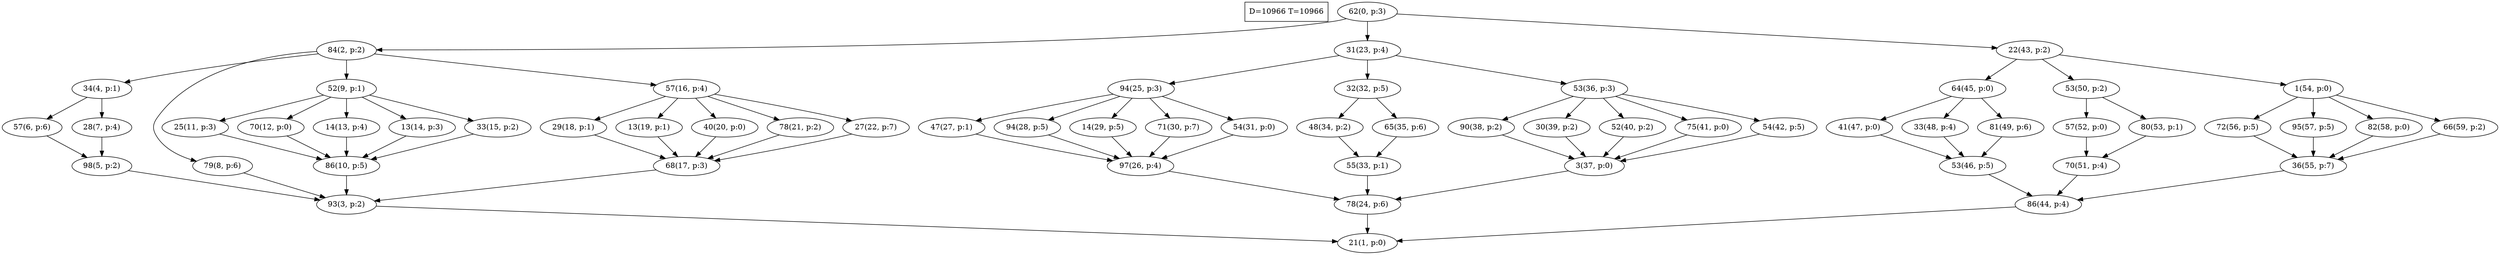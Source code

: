 digraph Task {
i [shape=box, label="D=10966 T=10966"]; 
0 [label="62(0, p:3)"];
1 [label="21(1, p:0)"];
2 [label="84(2, p:2)"];
3 [label="93(3, p:2)"];
4 [label="34(4, p:1)"];
5 [label="98(5, p:2)"];
6 [label="57(6, p:6)"];
7 [label="28(7, p:4)"];
8 [label="79(8, p:6)"];
9 [label="52(9, p:1)"];
10 [label="86(10, p:5)"];
11 [label="25(11, p:3)"];
12 [label="70(12, p:0)"];
13 [label="14(13, p:4)"];
14 [label="13(14, p:3)"];
15 [label="33(15, p:2)"];
16 [label="57(16, p:4)"];
17 [label="68(17, p:3)"];
18 [label="29(18, p:1)"];
19 [label="13(19, p:1)"];
20 [label="40(20, p:0)"];
21 [label="78(21, p:2)"];
22 [label="27(22, p:7)"];
23 [label="31(23, p:4)"];
24 [label="78(24, p:6)"];
25 [label="94(25, p:3)"];
26 [label="97(26, p:4)"];
27 [label="47(27, p:1)"];
28 [label="94(28, p:5)"];
29 [label="14(29, p:5)"];
30 [label="71(30, p:7)"];
31 [label="54(31, p:0)"];
32 [label="32(32, p:5)"];
33 [label="55(33, p:1)"];
34 [label="48(34, p:2)"];
35 [label="65(35, p:6)"];
36 [label="53(36, p:3)"];
37 [label="3(37, p:0)"];
38 [label="90(38, p:2)"];
39 [label="30(39, p:2)"];
40 [label="52(40, p:2)"];
41 [label="75(41, p:0)"];
42 [label="54(42, p:5)"];
43 [label="22(43, p:2)"];
44 [label="86(44, p:4)"];
45 [label="64(45, p:0)"];
46 [label="53(46, p:5)"];
47 [label="41(47, p:0)"];
48 [label="33(48, p:4)"];
49 [label="81(49, p:6)"];
50 [label="53(50, p:2)"];
51 [label="70(51, p:4)"];
52 [label="57(52, p:0)"];
53 [label="80(53, p:1)"];
54 [label="1(54, p:0)"];
55 [label="36(55, p:7)"];
56 [label="72(56, p:5)"];
57 [label="95(57, p:5)"];
58 [label="82(58, p:0)"];
59 [label="66(59, p:2)"];
0 -> 2;
0 -> 23;
0 -> 43;
2 -> 4;
2 -> 8;
2 -> 9;
2 -> 16;
3 -> 1;
4 -> 6;
4 -> 7;
5 -> 3;
6 -> 5;
7 -> 5;
8 -> 3;
9 -> 11;
9 -> 12;
9 -> 13;
9 -> 14;
9 -> 15;
10 -> 3;
11 -> 10;
12 -> 10;
13 -> 10;
14 -> 10;
15 -> 10;
16 -> 18;
16 -> 19;
16 -> 20;
16 -> 21;
16 -> 22;
17 -> 3;
18 -> 17;
19 -> 17;
20 -> 17;
21 -> 17;
22 -> 17;
23 -> 25;
23 -> 32;
23 -> 36;
24 -> 1;
25 -> 27;
25 -> 28;
25 -> 29;
25 -> 30;
25 -> 31;
26 -> 24;
27 -> 26;
28 -> 26;
29 -> 26;
30 -> 26;
31 -> 26;
32 -> 34;
32 -> 35;
33 -> 24;
34 -> 33;
35 -> 33;
36 -> 38;
36 -> 39;
36 -> 40;
36 -> 41;
36 -> 42;
37 -> 24;
38 -> 37;
39 -> 37;
40 -> 37;
41 -> 37;
42 -> 37;
43 -> 45;
43 -> 50;
43 -> 54;
44 -> 1;
45 -> 47;
45 -> 48;
45 -> 49;
46 -> 44;
47 -> 46;
48 -> 46;
49 -> 46;
50 -> 52;
50 -> 53;
51 -> 44;
52 -> 51;
53 -> 51;
54 -> 56;
54 -> 57;
54 -> 58;
54 -> 59;
55 -> 44;
56 -> 55;
57 -> 55;
58 -> 55;
59 -> 55;
}